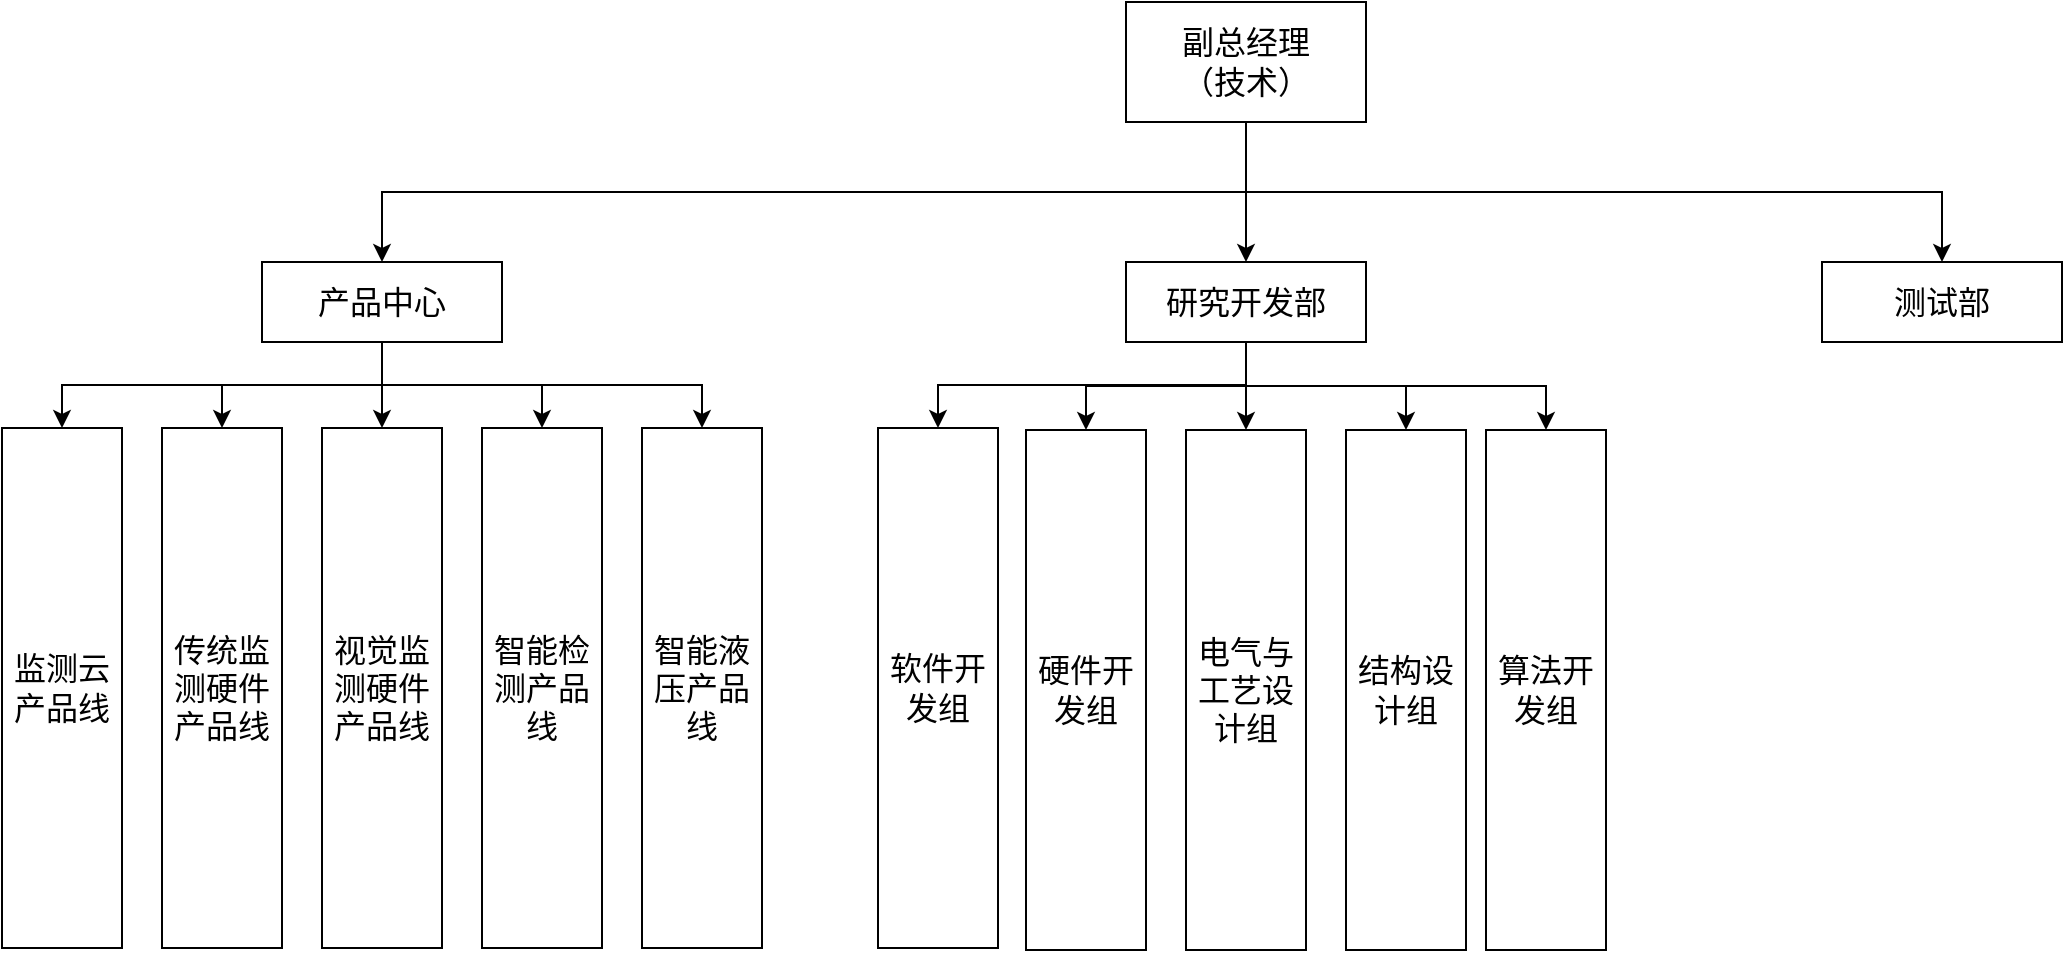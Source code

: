 <mxfile version="26.0.7">
  <diagram id="prtHgNgQTEPvFCAcTncT" name="Page-1">
    <mxGraphModel dx="2847" dy="888" grid="1" gridSize="10" guides="1" tooltips="1" connect="1" arrows="1" fold="1" page="1" pageScale="1" pageWidth="1169" pageHeight="827" math="0" shadow="0">
      <root>
        <mxCell id="0" />
        <mxCell id="1" parent="0" />
        <mxCell id="0KbTK09zkIhOg32RmNXg-6" style="edgeStyle=orthogonalEdgeStyle;rounded=0;orthogonalLoop=1;jettySize=auto;html=1;exitX=0.5;exitY=1;exitDx=0;exitDy=0;" edge="1" parent="1" source="0KbTK09zkIhOg32RmNXg-7" target="0KbTK09zkIhOg32RmNXg-8">
          <mxGeometry relative="1" as="geometry" />
        </mxCell>
        <mxCell id="0KbTK09zkIhOg32RmNXg-12" style="edgeStyle=orthogonalEdgeStyle;rounded=0;orthogonalLoop=1;jettySize=auto;html=1;exitX=0.5;exitY=1;exitDx=0;exitDy=0;entryX=0.5;entryY=0;entryDx=0;entryDy=0;" edge="1" parent="1" source="0KbTK09zkIhOg32RmNXg-7" target="0KbTK09zkIhOg32RmNXg-11">
          <mxGeometry relative="1" as="geometry" />
        </mxCell>
        <mxCell id="0KbTK09zkIhOg32RmNXg-7" value="副总经理&lt;div&gt;（技术）&lt;/div&gt;" style="rounded=0;whiteSpace=wrap;html=1;fontSize=16;" vertex="1" parent="1">
          <mxGeometry x="-528" y="70" width="120" height="60" as="geometry" />
        </mxCell>
        <mxCell id="0KbTK09zkIhOg32RmNXg-24" style="edgeStyle=orthogonalEdgeStyle;rounded=0;orthogonalLoop=1;jettySize=auto;html=1;exitX=0.5;exitY=1;exitDx=0;exitDy=0;entryX=0.5;entryY=0;entryDx=0;entryDy=0;" edge="1" parent="1" source="0KbTK09zkIhOg32RmNXg-8" target="0KbTK09zkIhOg32RmNXg-16">
          <mxGeometry relative="1" as="geometry" />
        </mxCell>
        <mxCell id="0KbTK09zkIhOg32RmNXg-25" style="edgeStyle=orthogonalEdgeStyle;rounded=0;orthogonalLoop=1;jettySize=auto;html=1;exitX=0.5;exitY=1;exitDx=0;exitDy=0;" edge="1" parent="1" source="0KbTK09zkIhOg32RmNXg-8" target="0KbTK09zkIhOg32RmNXg-15">
          <mxGeometry relative="1" as="geometry" />
        </mxCell>
        <mxCell id="0KbTK09zkIhOg32RmNXg-26" style="edgeStyle=orthogonalEdgeStyle;rounded=0;orthogonalLoop=1;jettySize=auto;html=1;exitX=0.5;exitY=1;exitDx=0;exitDy=0;" edge="1" parent="1" source="0KbTK09zkIhOg32RmNXg-8" target="0KbTK09zkIhOg32RmNXg-14">
          <mxGeometry relative="1" as="geometry" />
        </mxCell>
        <mxCell id="0KbTK09zkIhOg32RmNXg-27" style="edgeStyle=orthogonalEdgeStyle;rounded=0;orthogonalLoop=1;jettySize=auto;html=1;exitX=0.5;exitY=1;exitDx=0;exitDy=0;entryX=0.5;entryY=0;entryDx=0;entryDy=0;" edge="1" parent="1" source="0KbTK09zkIhOg32RmNXg-8" target="0KbTK09zkIhOg32RmNXg-17">
          <mxGeometry relative="1" as="geometry" />
        </mxCell>
        <mxCell id="0KbTK09zkIhOg32RmNXg-28" style="edgeStyle=orthogonalEdgeStyle;rounded=0;orthogonalLoop=1;jettySize=auto;html=1;exitX=0.5;exitY=1;exitDx=0;exitDy=0;" edge="1" parent="1" source="0KbTK09zkIhOg32RmNXg-8" target="0KbTK09zkIhOg32RmNXg-18">
          <mxGeometry relative="1" as="geometry" />
        </mxCell>
        <mxCell id="0KbTK09zkIhOg32RmNXg-8" value="产品中心" style="rounded=0;whiteSpace=wrap;html=1;fontSize=16;" vertex="1" parent="1">
          <mxGeometry x="-960" y="200" width="120" height="40" as="geometry" />
        </mxCell>
        <mxCell id="0KbTK09zkIhOg32RmNXg-29" style="edgeStyle=orthogonalEdgeStyle;rounded=0;orthogonalLoop=1;jettySize=auto;html=1;exitX=0.5;exitY=1;exitDx=0;exitDy=0;" edge="1" parent="1" source="0KbTK09zkIhOg32RmNXg-9" target="0KbTK09zkIhOg32RmNXg-19">
          <mxGeometry relative="1" as="geometry" />
        </mxCell>
        <mxCell id="0KbTK09zkIhOg32RmNXg-31" style="edgeStyle=orthogonalEdgeStyle;rounded=0;orthogonalLoop=1;jettySize=auto;html=1;exitX=0.5;exitY=1;exitDx=0;exitDy=0;entryX=0.5;entryY=0;entryDx=0;entryDy=0;" edge="1" parent="1" source="0KbTK09zkIhOg32RmNXg-9" target="0KbTK09zkIhOg32RmNXg-20">
          <mxGeometry relative="1" as="geometry" />
        </mxCell>
        <mxCell id="0KbTK09zkIhOg32RmNXg-32" style="edgeStyle=orthogonalEdgeStyle;rounded=0;orthogonalLoop=1;jettySize=auto;html=1;exitX=0.5;exitY=1;exitDx=0;exitDy=0;entryX=0.5;entryY=0;entryDx=0;entryDy=0;" edge="1" parent="1" source="0KbTK09zkIhOg32RmNXg-9" target="0KbTK09zkIhOg32RmNXg-21">
          <mxGeometry relative="1" as="geometry" />
        </mxCell>
        <mxCell id="0KbTK09zkIhOg32RmNXg-33" style="edgeStyle=orthogonalEdgeStyle;rounded=0;orthogonalLoop=1;jettySize=auto;html=1;exitX=0.5;exitY=1;exitDx=0;exitDy=0;entryX=0.5;entryY=0;entryDx=0;entryDy=0;" edge="1" parent="1" source="0KbTK09zkIhOg32RmNXg-9" target="0KbTK09zkIhOg32RmNXg-22">
          <mxGeometry relative="1" as="geometry" />
        </mxCell>
        <mxCell id="0KbTK09zkIhOg32RmNXg-34" style="edgeStyle=orthogonalEdgeStyle;rounded=0;orthogonalLoop=1;jettySize=auto;html=1;exitX=0.5;exitY=1;exitDx=0;exitDy=0;" edge="1" parent="1" source="0KbTK09zkIhOg32RmNXg-9" target="0KbTK09zkIhOg32RmNXg-23">
          <mxGeometry relative="1" as="geometry" />
        </mxCell>
        <mxCell id="0KbTK09zkIhOg32RmNXg-9" value="研究开发部" style="rounded=0;whiteSpace=wrap;html=1;fontSize=16;" vertex="1" parent="1">
          <mxGeometry x="-528" y="200" width="120" height="40" as="geometry" />
        </mxCell>
        <mxCell id="0KbTK09zkIhOg32RmNXg-10" style="edgeStyle=orthogonalEdgeStyle;rounded=0;orthogonalLoop=1;jettySize=auto;html=1;exitX=0.5;exitY=1;exitDx=0;exitDy=0;" edge="1" parent="1" source="0KbTK09zkIhOg32RmNXg-7" target="0KbTK09zkIhOg32RmNXg-9">
          <mxGeometry relative="1" as="geometry">
            <mxPoint x="-470" y="130" as="sourcePoint" />
            <mxPoint x="-796" y="220" as="targetPoint" />
          </mxGeometry>
        </mxCell>
        <mxCell id="0KbTK09zkIhOg32RmNXg-11" value="测试部" style="rounded=0;whiteSpace=wrap;html=1;fontSize=16;" vertex="1" parent="1">
          <mxGeometry x="-180" y="200" width="120" height="40" as="geometry" />
        </mxCell>
        <mxCell id="0KbTK09zkIhOg32RmNXg-14" value="监测云产品线" style="rounded=0;whiteSpace=wrap;html=1;fontSize=16;" vertex="1" parent="1">
          <mxGeometry x="-1090" y="283" width="60" height="260" as="geometry" />
        </mxCell>
        <mxCell id="0KbTK09zkIhOg32RmNXg-15" value="&lt;font style=&quot;font-size: 16px;&quot;&gt;传统监测硬件产品线&lt;/font&gt;" style="rounded=0;whiteSpace=wrap;html=1;" vertex="1" parent="1">
          <mxGeometry x="-1010" y="283" width="60" height="260" as="geometry" />
        </mxCell>
        <mxCell id="0KbTK09zkIhOg32RmNXg-16" value="&lt;font style=&quot;font-size: 16px;&quot;&gt;视觉监测硬件产品线&lt;/font&gt;" style="rounded=0;whiteSpace=wrap;html=1;" vertex="1" parent="1">
          <mxGeometry x="-930" y="283" width="60" height="260" as="geometry" />
        </mxCell>
        <mxCell id="0KbTK09zkIhOg32RmNXg-17" value="智能检测产品线" style="rounded=0;whiteSpace=wrap;html=1;fontSize=16;" vertex="1" parent="1">
          <mxGeometry x="-850" y="283" width="60" height="260" as="geometry" />
        </mxCell>
        <mxCell id="0KbTK09zkIhOg32RmNXg-18" value="智能液压产品线" style="rounded=0;whiteSpace=wrap;html=1;fontSize=16;" vertex="1" parent="1">
          <mxGeometry x="-770" y="283" width="60" height="260" as="geometry" />
        </mxCell>
        <mxCell id="0KbTK09zkIhOg32RmNXg-19" value="软件开发组" style="rounded=0;whiteSpace=wrap;html=1;fontSize=16;" vertex="1" parent="1">
          <mxGeometry x="-652" y="283" width="60" height="260" as="geometry" />
        </mxCell>
        <mxCell id="0KbTK09zkIhOg32RmNXg-20" value="硬件开发组" style="rounded=0;whiteSpace=wrap;html=1;fontSize=16;" vertex="1" parent="1">
          <mxGeometry x="-578" y="284" width="60" height="260" as="geometry" />
        </mxCell>
        <mxCell id="0KbTK09zkIhOg32RmNXg-21" value="电气与工艺设计组" style="rounded=0;whiteSpace=wrap;html=1;fontSize=16;" vertex="1" parent="1">
          <mxGeometry x="-498" y="284" width="60" height="260" as="geometry" />
        </mxCell>
        <mxCell id="0KbTK09zkIhOg32RmNXg-22" value="结构设计组" style="rounded=0;whiteSpace=wrap;html=1;fontSize=16;" vertex="1" parent="1">
          <mxGeometry x="-418" y="284" width="60" height="260" as="geometry" />
        </mxCell>
        <mxCell id="0KbTK09zkIhOg32RmNXg-23" value="算法开发组" style="rounded=0;whiteSpace=wrap;html=1;fontSize=16;" vertex="1" parent="1">
          <mxGeometry x="-348" y="284" width="60" height="260" as="geometry" />
        </mxCell>
      </root>
    </mxGraphModel>
  </diagram>
</mxfile>
